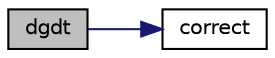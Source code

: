 digraph "dgdt"
{
  bgcolor="transparent";
  edge [fontname="Helvetica",fontsize="10",labelfontname="Helvetica",labelfontsize="10"];
  node [fontname="Helvetica",fontsize="10",shape=record];
  rankdir="LR";
  Node33 [label="dgdt",height=0.2,width=0.4,color="black", fillcolor="grey75", style="filled", fontcolor="black"];
  Node33 -> Node34 [color="midnightblue",fontsize="10",style="solid",fontname="Helvetica"];
  Node34 [label="correct",height=0.2,width=0.4,color="black",URL="$a33017.html#a3ae44b28050c3aa494c1d8e18cf618c1",tooltip="Correct the laminar viscosity. "];
}

